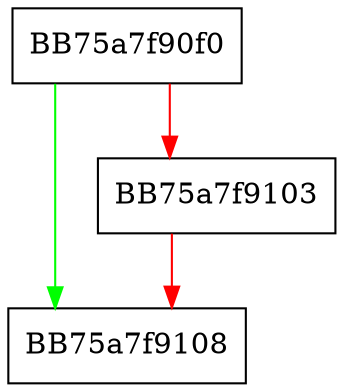 digraph Update {
  node [shape="box"];
  graph [splines=ortho];
  BB75a7f90f0 -> BB75a7f9108 [color="green"];
  BB75a7f90f0 -> BB75a7f9103 [color="red"];
  BB75a7f9103 -> BB75a7f9108 [color="red"];
}